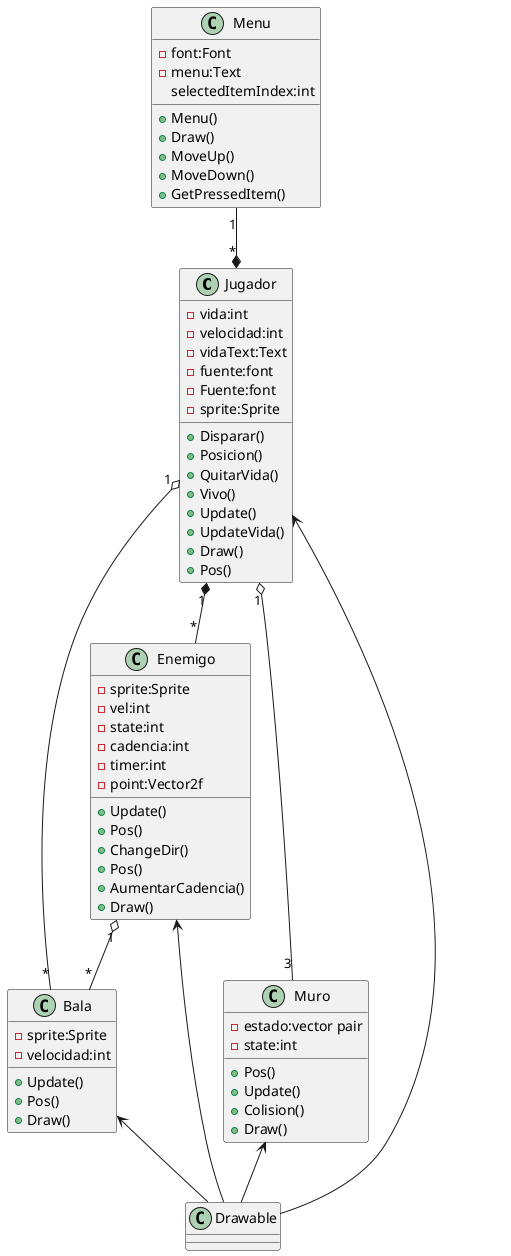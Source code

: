 @startuml Space-Invaders

class Jugador
{
    -vida:int
    -velocidad:int
    -vidaText:Text
    -fuente:font
    -Fuente:font
    -sprite:Sprite
    +Disparar()
    +Posicion()
    +QuitarVida()
    +Vivo()
    +Update()
    +UpdateVida()
    +Draw()
    +Pos()
}


class Bala
{
    -sprite:Sprite
    -velocidad:int
    +Update()
    +Pos()
    +Draw()

}

class Enemigo
{
   -sprite:Sprite
   -vel:int
   -state:int
   -cadencia:int
   -timer:int
   -point:Vector2f
   +Update()
   +Pos()
   +ChangeDir()
   +Pos()
   +AumentarCadencia()
   +Draw()


}

class Muro
{
    -estado:vector pair
    -state:int
    +Pos()
    +Update()
    +Colision()
    +Draw()

     
}


class Menu{
    -font:Font  
    -menu:Text
    selectedItemIndex:int
    +Menu()
    +Draw()
    +MoveUp()
    +MoveDown()
    +GetPressedItem()


}


Jugador "1" o-- "*" Bala
Enemigo "1" o-- "*" Bala
Jugador "1" o-- "3" Muro
Jugador "1" *-- "*" Enemigo
Menu "1" --* "*" Jugador
Enemigo <-- Drawable
Muro <-- Drawable
Bala <-- Drawable
Jugador <-- Drawable









@enduml